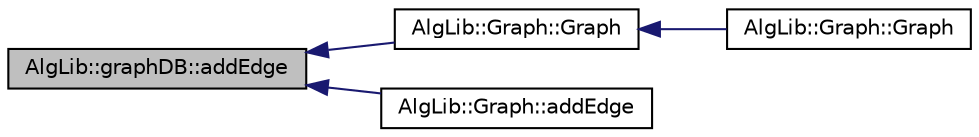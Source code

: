 digraph "AlgLib::graphDB::addEdge"
{
  edge [fontname="Helvetica",fontsize="10",labelfontname="Helvetica",labelfontsize="10"];
  node [fontname="Helvetica",fontsize="10",shape=record];
  rankdir="LR";
  Node1 [label="AlgLib::graphDB::addEdge",height=0.2,width=0.4,color="black", fillcolor="grey75", style="filled", fontcolor="black"];
  Node1 -> Node2 [dir="back",color="midnightblue",fontsize="10",style="solid",fontname="Helvetica"];
  Node2 [label="AlgLib::Graph::Graph",height=0.2,width=0.4,color="black", fillcolor="white", style="filled",URL="$class_alg_lib_1_1_graph.html#a365631724157558b77009a33f08104bd"];
  Node2 -> Node3 [dir="back",color="midnightblue",fontsize="10",style="solid",fontname="Helvetica"];
  Node3 [label="AlgLib::Graph::Graph",height=0.2,width=0.4,color="black", fillcolor="white", style="filled",URL="$class_alg_lib_1_1_graph.html#a0cc9e7a1ff569edc8c019a5f2d9e4ee8"];
  Node1 -> Node4 [dir="back",color="midnightblue",fontsize="10",style="solid",fontname="Helvetica"];
  Node4 [label="AlgLib::Graph::addEdge",height=0.2,width=0.4,color="black", fillcolor="white", style="filled",URL="$class_alg_lib_1_1_graph.html#af5d14ec7c8cda4468f19777c612fce36"];
}
